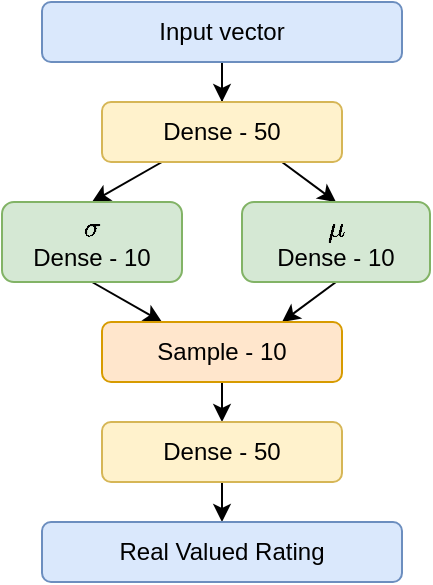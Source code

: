 <mxfile version="16.0.2" type="device"><diagram id="tBpAh2-Tb-Q7Dy7o3IR9" name="Page-1"><mxGraphModel dx="1422" dy="705" grid="1" gridSize="10" guides="1" tooltips="1" connect="1" arrows="1" fold="1" page="1" pageScale="1" pageWidth="827" pageHeight="1169" math="1" shadow="0"><root><mxCell id="0"/><mxCell id="1" parent="0"/><mxCell id="wAobErHjeYCSelXf0gHe-11" style="edgeStyle=orthogonalEdgeStyle;rounded=0;orthogonalLoop=1;jettySize=auto;html=1;exitX=0.5;exitY=1;exitDx=0;exitDy=0;" edge="1" parent="1" source="wAobErHjeYCSelXf0gHe-1" target="wAobErHjeYCSelXf0gHe-2"><mxGeometry relative="1" as="geometry"/></mxCell><mxCell id="wAobErHjeYCSelXf0gHe-1" value="Input vector" style="rounded=1;whiteSpace=wrap;html=1;fillColor=#dae8fc;strokeColor=#6c8ebf;" vertex="1" parent="1"><mxGeometry x="320" y="170" width="180" height="30" as="geometry"/></mxCell><mxCell id="wAobErHjeYCSelXf0gHe-12" style="rounded=0;orthogonalLoop=1;jettySize=auto;html=1;exitX=0.75;exitY=1;exitDx=0;exitDy=0;entryX=0.5;entryY=0;entryDx=0;entryDy=0;" edge="1" parent="1" source="wAobErHjeYCSelXf0gHe-2" target="wAobErHjeYCSelXf0gHe-4"><mxGeometry relative="1" as="geometry"/></mxCell><mxCell id="wAobErHjeYCSelXf0gHe-13" style="edgeStyle=none;rounded=0;orthogonalLoop=1;jettySize=auto;html=1;exitX=0.25;exitY=1;exitDx=0;exitDy=0;entryX=0.5;entryY=0;entryDx=0;entryDy=0;" edge="1" parent="1" source="wAobErHjeYCSelXf0gHe-2" target="wAobErHjeYCSelXf0gHe-3"><mxGeometry relative="1" as="geometry"/></mxCell><mxCell id="wAobErHjeYCSelXf0gHe-2" value="Dense - 50" style="rounded=1;whiteSpace=wrap;html=1;fillColor=#fff2cc;strokeColor=#d6b656;" vertex="1" parent="1"><mxGeometry x="350" y="220" width="120" height="30" as="geometry"/></mxCell><mxCell id="wAobErHjeYCSelXf0gHe-14" style="edgeStyle=none;rounded=0;orthogonalLoop=1;jettySize=auto;html=1;exitX=0.5;exitY=1;exitDx=0;exitDy=0;entryX=0.25;entryY=0;entryDx=0;entryDy=0;" edge="1" parent="1" source="wAobErHjeYCSelXf0gHe-3" target="wAobErHjeYCSelXf0gHe-5"><mxGeometry relative="1" as="geometry"/></mxCell><mxCell id="wAobErHjeYCSelXf0gHe-3" value="\(\sigma\)&lt;br&gt;Dense - 10" style="rounded=1;whiteSpace=wrap;html=1;fillColor=#d5e8d4;strokeColor=#82b366;" vertex="1" parent="1"><mxGeometry x="300" y="270" width="90" height="40" as="geometry"/></mxCell><mxCell id="wAobErHjeYCSelXf0gHe-15" style="edgeStyle=none;rounded=0;orthogonalLoop=1;jettySize=auto;html=1;exitX=0.5;exitY=1;exitDx=0;exitDy=0;entryX=0.75;entryY=0;entryDx=0;entryDy=0;" edge="1" parent="1" source="wAobErHjeYCSelXf0gHe-4" target="wAobErHjeYCSelXf0gHe-5"><mxGeometry relative="1" as="geometry"/></mxCell><mxCell id="wAobErHjeYCSelXf0gHe-4" value="\(\mu\)&lt;br&gt;Dense - 10" style="rounded=1;whiteSpace=wrap;html=1;fillColor=#d5e8d4;strokeColor=#82b366;" vertex="1" parent="1"><mxGeometry x="420" y="270" width="94" height="40" as="geometry"/></mxCell><mxCell id="wAobErHjeYCSelXf0gHe-16" style="edgeStyle=none;rounded=0;orthogonalLoop=1;jettySize=auto;html=1;exitX=0.5;exitY=1;exitDx=0;exitDy=0;" edge="1" parent="1" source="wAobErHjeYCSelXf0gHe-5" target="wAobErHjeYCSelXf0gHe-6"><mxGeometry relative="1" as="geometry"/></mxCell><mxCell id="wAobErHjeYCSelXf0gHe-5" value="Sample - 10" style="rounded=1;whiteSpace=wrap;html=1;fillColor=#ffe6cc;strokeColor=#d79b00;" vertex="1" parent="1"><mxGeometry x="350" y="330" width="120" height="30" as="geometry"/></mxCell><mxCell id="wAobErHjeYCSelXf0gHe-17" style="edgeStyle=none;rounded=0;orthogonalLoop=1;jettySize=auto;html=1;exitX=0.5;exitY=1;exitDx=0;exitDy=0;entryX=0.5;entryY=0;entryDx=0;entryDy=0;" edge="1" parent="1" source="wAobErHjeYCSelXf0gHe-6" target="wAobErHjeYCSelXf0gHe-8"><mxGeometry relative="1" as="geometry"/></mxCell><mxCell id="wAobErHjeYCSelXf0gHe-6" value="Dense - 50" style="rounded=1;whiteSpace=wrap;html=1;fillColor=#fff2cc;strokeColor=#d6b656;" vertex="1" parent="1"><mxGeometry x="350" y="380" width="120" height="30" as="geometry"/></mxCell><mxCell id="wAobErHjeYCSelXf0gHe-8" value="Real Valued Rating" style="rounded=1;whiteSpace=wrap;html=1;fillColor=#dae8fc;strokeColor=#6c8ebf;" vertex="1" parent="1"><mxGeometry x="320" y="430" width="180" height="30" as="geometry"/></mxCell></root></mxGraphModel></diagram></mxfile>